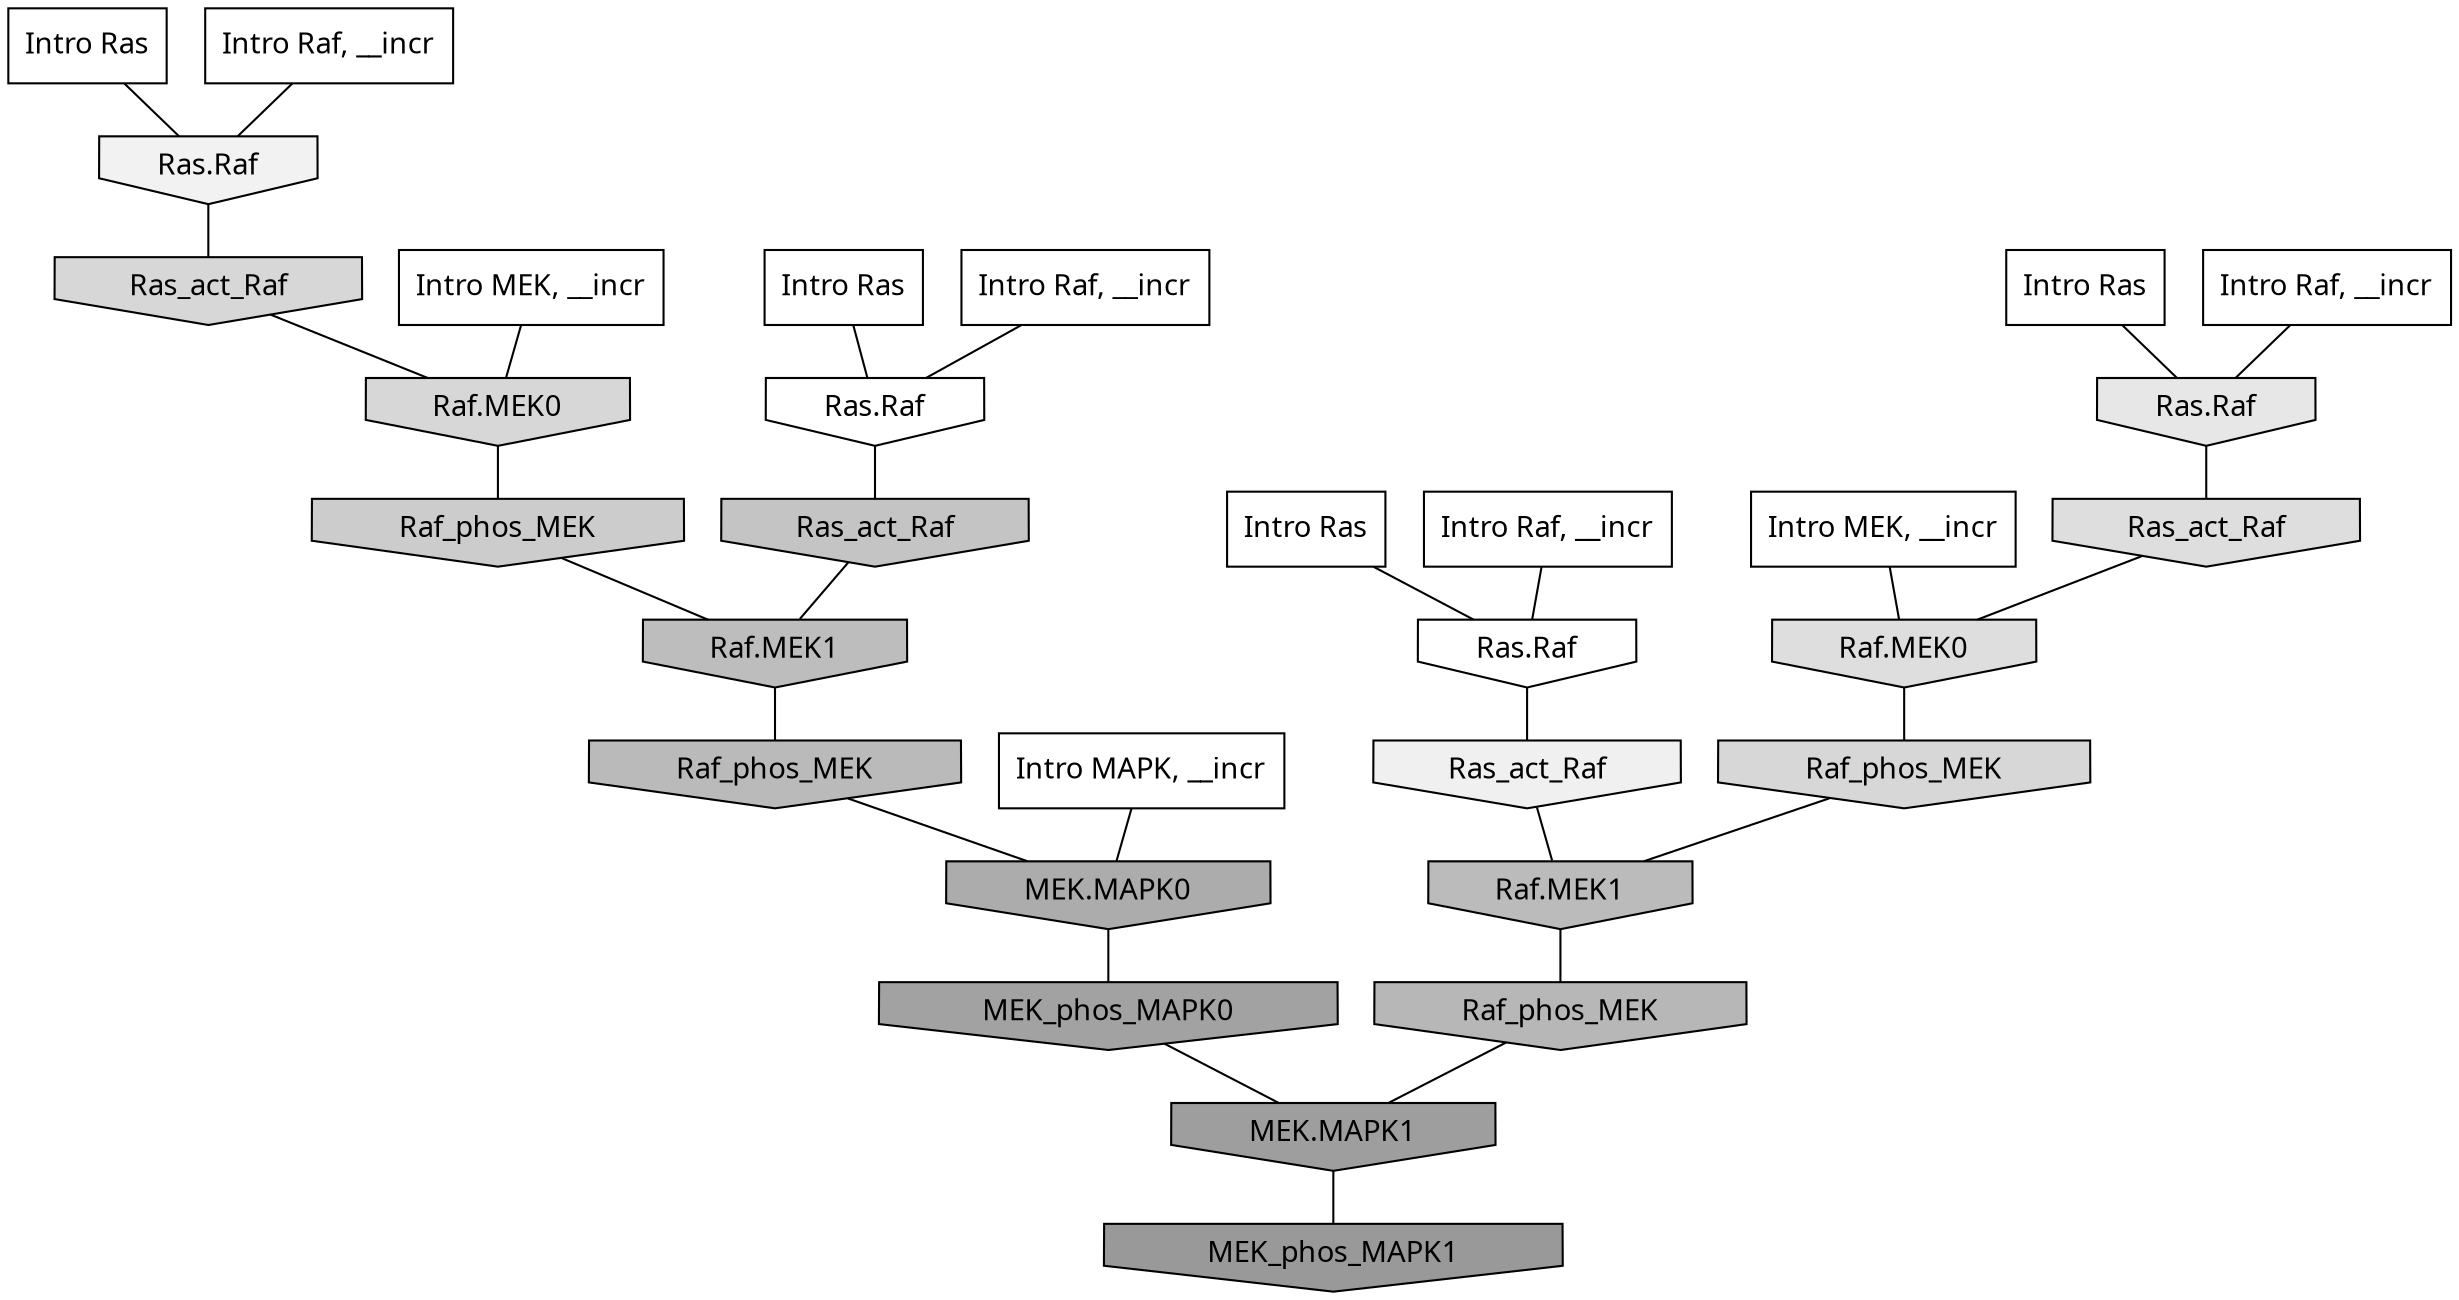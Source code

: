 digraph G{
  rankdir="TB";
  ranksep=0.30;
  node [fontname="CMU Serif"];
  edge [fontname="CMU Serif"];
  
  2 [label="Intro Ras", shape=rectangle, style=filled, fillcolor="0.000 0.000 1.000"]
  
  50 [label="Intro Ras", shape=rectangle, style=filled, fillcolor="0.000 0.000 1.000"]
  
  80 [label="Intro Ras", shape=rectangle, style=filled, fillcolor="0.000 0.000 1.000"]
  
  95 [label="Intro Ras", shape=rectangle, style=filled, fillcolor="0.000 0.000 1.000"]
  
  161 [label="Intro Raf, __incr", shape=rectangle, style=filled, fillcolor="0.000 0.000 1.000"]
  
  446 [label="Intro Raf, __incr", shape=rectangle, style=filled, fillcolor="0.000 0.000 1.000"]
  
  477 [label="Intro Raf, __incr", shape=rectangle, style=filled, fillcolor="0.000 0.000 1.000"]
  
  842 [label="Intro Raf, __incr", shape=rectangle, style=filled, fillcolor="0.000 0.000 1.000"]
  
  1171 [label="Intro MEK, __incr", shape=rectangle, style=filled, fillcolor="0.000 0.000 1.000"]
  
  1549 [label="Intro MEK, __incr", shape=rectangle, style=filled, fillcolor="0.000 0.000 1.000"]
  
  2774 [label="Intro MAPK, __incr", shape=rectangle, style=filled, fillcolor="0.000 0.000 1.000"]
  
  3249 [label="Ras.Raf", shape=invhouse, style=filled, fillcolor="0.000 0.000 1.000"]
  
  3250 [label="Ras.Raf", shape=invhouse, style=filled, fillcolor="0.000 0.000 1.000"]
  
  3741 [label="Ras.Raf", shape=invhouse, style=filled, fillcolor="0.000 0.000 0.947"]
  
  3809 [label="Ras_act_Raf", shape=invhouse, style=filled, fillcolor="0.000 0.000 0.941"]
  
  4401 [label="Ras.Raf", shape=invhouse, style=filled, fillcolor="0.000 0.000 0.905"]
  
  4972 [label="Ras_act_Raf", shape=invhouse, style=filled, fillcolor="0.000 0.000 0.871"]
  
  4975 [label="Raf.MEK0", shape=invhouse, style=filled, fillcolor="0.000 0.000 0.871"]
  
  5495 [label="Ras_act_Raf", shape=invhouse, style=filled, fillcolor="0.000 0.000 0.843"]
  
  5497 [label="Raf.MEK0", shape=invhouse, style=filled, fillcolor="0.000 0.000 0.843"]
  
  5509 [label="Raf_phos_MEK", shape=invhouse, style=filled, fillcolor="0.000 0.000 0.842"]
  
  6416 [label="Raf_phos_MEK", shape=invhouse, style=filled, fillcolor="0.000 0.000 0.799"]
  
  7417 [label="Ras_act_Raf", shape=invhouse, style=filled, fillcolor="0.000 0.000 0.766"]
  
  8256 [label="Raf.MEK1", shape=invhouse, style=filled, fillcolor="0.000 0.000 0.742"]
  
  8628 [label="Raf.MEK1", shape=invhouse, style=filled, fillcolor="0.000 0.000 0.731"]
  
  8715 [label="Raf_phos_MEK", shape=invhouse, style=filled, fillcolor="0.000 0.000 0.729"]
  
  9199 [label="Raf_phos_MEK", shape=invhouse, style=filled, fillcolor="0.000 0.000 0.716"]
  
  11357 [label="MEK.MAPK0", shape=invhouse, style=filled, fillcolor="0.000 0.000 0.674"]
  
  13795 [label="MEK_phos_MAPK0", shape=invhouse, style=filled, fillcolor="0.000 0.000 0.636"]
  
  15054 [label="MEK.MAPK1", shape=invhouse, style=filled, fillcolor="0.000 0.000 0.620"]
  
  16195 [label="MEK_phos_MAPK1", shape=invhouse, style=filled, fillcolor="0.000 0.000 0.600"]
  
  
  15054 -> 16195 [dir=none, color="0.000 0.000 0.000"] 
  13795 -> 15054 [dir=none, color="0.000 0.000 0.000"] 
  11357 -> 13795 [dir=none, color="0.000 0.000 0.000"] 
  9199 -> 15054 [dir=none, color="0.000 0.000 0.000"] 
  8715 -> 11357 [dir=none, color="0.000 0.000 0.000"] 
  8628 -> 9199 [dir=none, color="0.000 0.000 0.000"] 
  8256 -> 8715 [dir=none, color="0.000 0.000 0.000"] 
  7417 -> 8256 [dir=none, color="0.000 0.000 0.000"] 
  6416 -> 8256 [dir=none, color="0.000 0.000 0.000"] 
  5509 -> 8628 [dir=none, color="0.000 0.000 0.000"] 
  5497 -> 6416 [dir=none, color="0.000 0.000 0.000"] 
  5495 -> 5497 [dir=none, color="0.000 0.000 0.000"] 
  4975 -> 5509 [dir=none, color="0.000 0.000 0.000"] 
  4972 -> 4975 [dir=none, color="0.000 0.000 0.000"] 
  4401 -> 4972 [dir=none, color="0.000 0.000 0.000"] 
  3809 -> 8628 [dir=none, color="0.000 0.000 0.000"] 
  3741 -> 5495 [dir=none, color="0.000 0.000 0.000"] 
  3250 -> 3809 [dir=none, color="0.000 0.000 0.000"] 
  3249 -> 7417 [dir=none, color="0.000 0.000 0.000"] 
  2774 -> 11357 [dir=none, color="0.000 0.000 0.000"] 
  1549 -> 4975 [dir=none, color="0.000 0.000 0.000"] 
  1171 -> 5497 [dir=none, color="0.000 0.000 0.000"] 
  842 -> 3249 [dir=none, color="0.000 0.000 0.000"] 
  477 -> 4401 [dir=none, color="0.000 0.000 0.000"] 
  446 -> 3741 [dir=none, color="0.000 0.000 0.000"] 
  161 -> 3250 [dir=none, color="0.000 0.000 0.000"] 
  95 -> 3249 [dir=none, color="0.000 0.000 0.000"] 
  80 -> 3250 [dir=none, color="0.000 0.000 0.000"] 
  50 -> 4401 [dir=none, color="0.000 0.000 0.000"] 
  2 -> 3741 [dir=none, color="0.000 0.000 0.000"] 
  
  }
